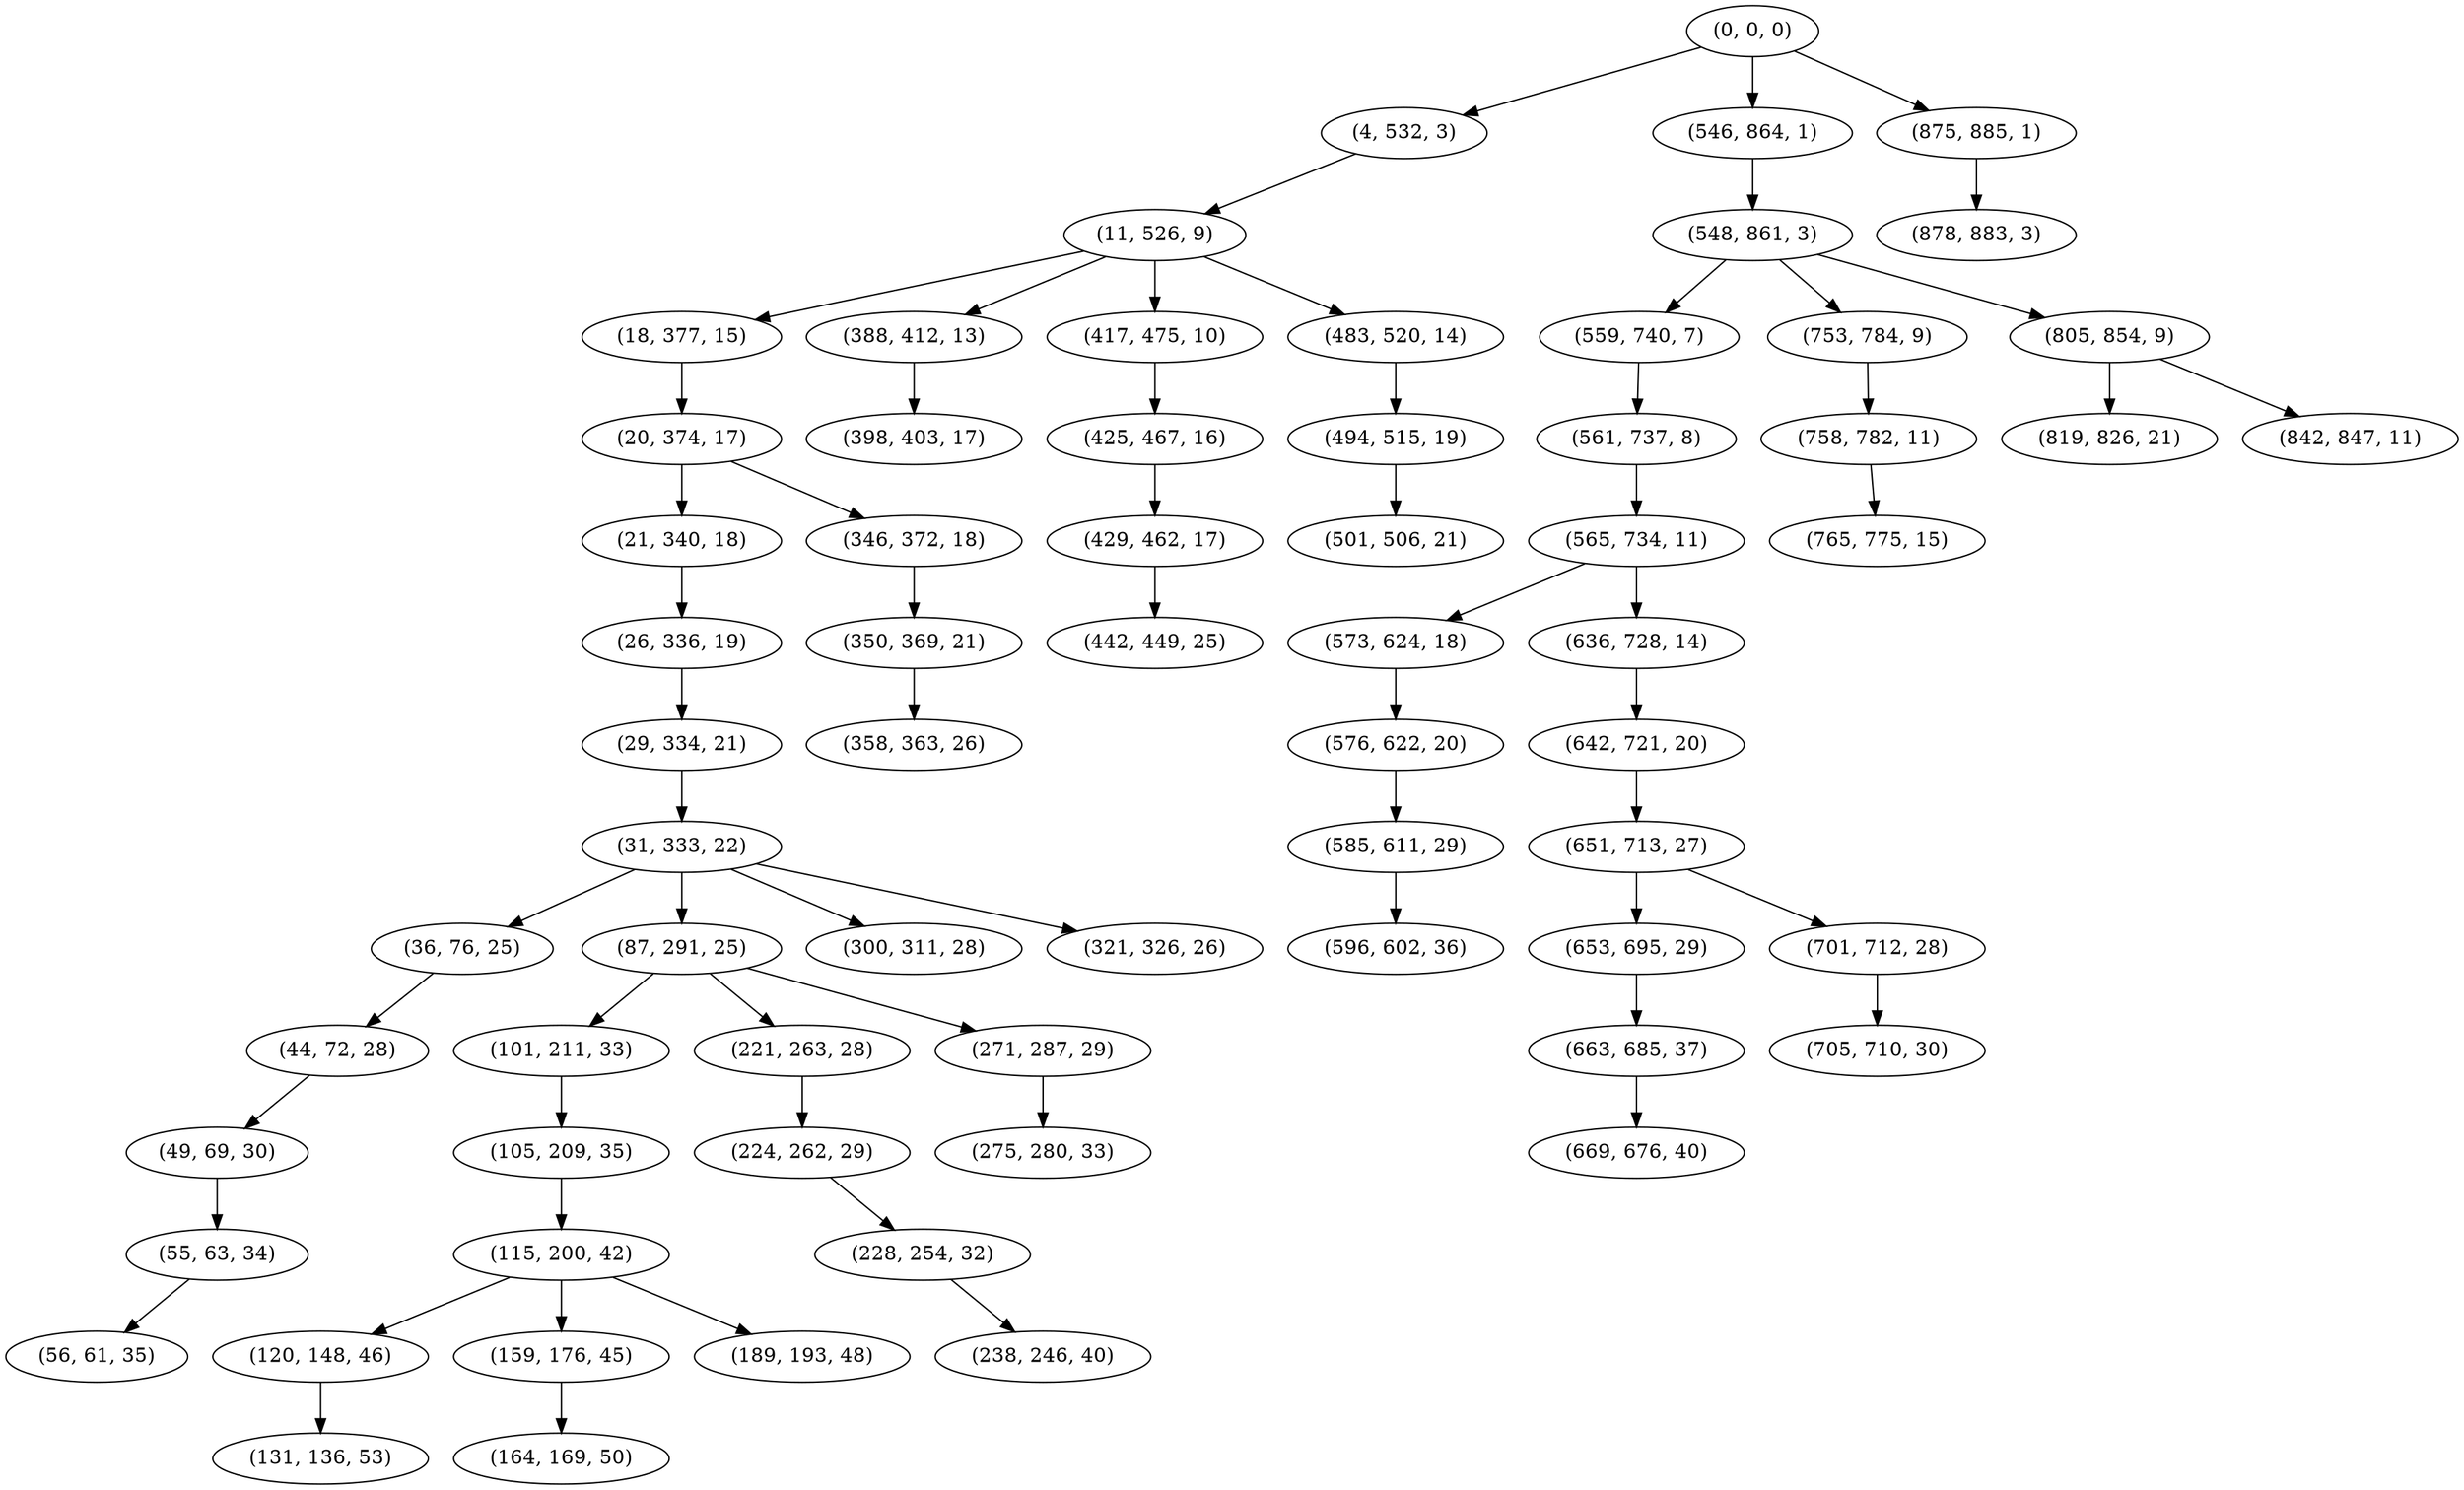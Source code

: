 digraph tree {
    "(0, 0, 0)";
    "(4, 532, 3)";
    "(11, 526, 9)";
    "(18, 377, 15)";
    "(20, 374, 17)";
    "(21, 340, 18)";
    "(26, 336, 19)";
    "(29, 334, 21)";
    "(31, 333, 22)";
    "(36, 76, 25)";
    "(44, 72, 28)";
    "(49, 69, 30)";
    "(55, 63, 34)";
    "(56, 61, 35)";
    "(87, 291, 25)";
    "(101, 211, 33)";
    "(105, 209, 35)";
    "(115, 200, 42)";
    "(120, 148, 46)";
    "(131, 136, 53)";
    "(159, 176, 45)";
    "(164, 169, 50)";
    "(189, 193, 48)";
    "(221, 263, 28)";
    "(224, 262, 29)";
    "(228, 254, 32)";
    "(238, 246, 40)";
    "(271, 287, 29)";
    "(275, 280, 33)";
    "(300, 311, 28)";
    "(321, 326, 26)";
    "(346, 372, 18)";
    "(350, 369, 21)";
    "(358, 363, 26)";
    "(388, 412, 13)";
    "(398, 403, 17)";
    "(417, 475, 10)";
    "(425, 467, 16)";
    "(429, 462, 17)";
    "(442, 449, 25)";
    "(483, 520, 14)";
    "(494, 515, 19)";
    "(501, 506, 21)";
    "(546, 864, 1)";
    "(548, 861, 3)";
    "(559, 740, 7)";
    "(561, 737, 8)";
    "(565, 734, 11)";
    "(573, 624, 18)";
    "(576, 622, 20)";
    "(585, 611, 29)";
    "(596, 602, 36)";
    "(636, 728, 14)";
    "(642, 721, 20)";
    "(651, 713, 27)";
    "(653, 695, 29)";
    "(663, 685, 37)";
    "(669, 676, 40)";
    "(701, 712, 28)";
    "(705, 710, 30)";
    "(753, 784, 9)";
    "(758, 782, 11)";
    "(765, 775, 15)";
    "(805, 854, 9)";
    "(819, 826, 21)";
    "(842, 847, 11)";
    "(875, 885, 1)";
    "(878, 883, 3)";
    "(0, 0, 0)" -> "(4, 532, 3)";
    "(0, 0, 0)" -> "(546, 864, 1)";
    "(0, 0, 0)" -> "(875, 885, 1)";
    "(4, 532, 3)" -> "(11, 526, 9)";
    "(11, 526, 9)" -> "(18, 377, 15)";
    "(11, 526, 9)" -> "(388, 412, 13)";
    "(11, 526, 9)" -> "(417, 475, 10)";
    "(11, 526, 9)" -> "(483, 520, 14)";
    "(18, 377, 15)" -> "(20, 374, 17)";
    "(20, 374, 17)" -> "(21, 340, 18)";
    "(20, 374, 17)" -> "(346, 372, 18)";
    "(21, 340, 18)" -> "(26, 336, 19)";
    "(26, 336, 19)" -> "(29, 334, 21)";
    "(29, 334, 21)" -> "(31, 333, 22)";
    "(31, 333, 22)" -> "(36, 76, 25)";
    "(31, 333, 22)" -> "(87, 291, 25)";
    "(31, 333, 22)" -> "(300, 311, 28)";
    "(31, 333, 22)" -> "(321, 326, 26)";
    "(36, 76, 25)" -> "(44, 72, 28)";
    "(44, 72, 28)" -> "(49, 69, 30)";
    "(49, 69, 30)" -> "(55, 63, 34)";
    "(55, 63, 34)" -> "(56, 61, 35)";
    "(87, 291, 25)" -> "(101, 211, 33)";
    "(87, 291, 25)" -> "(221, 263, 28)";
    "(87, 291, 25)" -> "(271, 287, 29)";
    "(101, 211, 33)" -> "(105, 209, 35)";
    "(105, 209, 35)" -> "(115, 200, 42)";
    "(115, 200, 42)" -> "(120, 148, 46)";
    "(115, 200, 42)" -> "(159, 176, 45)";
    "(115, 200, 42)" -> "(189, 193, 48)";
    "(120, 148, 46)" -> "(131, 136, 53)";
    "(159, 176, 45)" -> "(164, 169, 50)";
    "(221, 263, 28)" -> "(224, 262, 29)";
    "(224, 262, 29)" -> "(228, 254, 32)";
    "(228, 254, 32)" -> "(238, 246, 40)";
    "(271, 287, 29)" -> "(275, 280, 33)";
    "(346, 372, 18)" -> "(350, 369, 21)";
    "(350, 369, 21)" -> "(358, 363, 26)";
    "(388, 412, 13)" -> "(398, 403, 17)";
    "(417, 475, 10)" -> "(425, 467, 16)";
    "(425, 467, 16)" -> "(429, 462, 17)";
    "(429, 462, 17)" -> "(442, 449, 25)";
    "(483, 520, 14)" -> "(494, 515, 19)";
    "(494, 515, 19)" -> "(501, 506, 21)";
    "(546, 864, 1)" -> "(548, 861, 3)";
    "(548, 861, 3)" -> "(559, 740, 7)";
    "(548, 861, 3)" -> "(753, 784, 9)";
    "(548, 861, 3)" -> "(805, 854, 9)";
    "(559, 740, 7)" -> "(561, 737, 8)";
    "(561, 737, 8)" -> "(565, 734, 11)";
    "(565, 734, 11)" -> "(573, 624, 18)";
    "(565, 734, 11)" -> "(636, 728, 14)";
    "(573, 624, 18)" -> "(576, 622, 20)";
    "(576, 622, 20)" -> "(585, 611, 29)";
    "(585, 611, 29)" -> "(596, 602, 36)";
    "(636, 728, 14)" -> "(642, 721, 20)";
    "(642, 721, 20)" -> "(651, 713, 27)";
    "(651, 713, 27)" -> "(653, 695, 29)";
    "(651, 713, 27)" -> "(701, 712, 28)";
    "(653, 695, 29)" -> "(663, 685, 37)";
    "(663, 685, 37)" -> "(669, 676, 40)";
    "(701, 712, 28)" -> "(705, 710, 30)";
    "(753, 784, 9)" -> "(758, 782, 11)";
    "(758, 782, 11)" -> "(765, 775, 15)";
    "(805, 854, 9)" -> "(819, 826, 21)";
    "(805, 854, 9)" -> "(842, 847, 11)";
    "(875, 885, 1)" -> "(878, 883, 3)";
}
